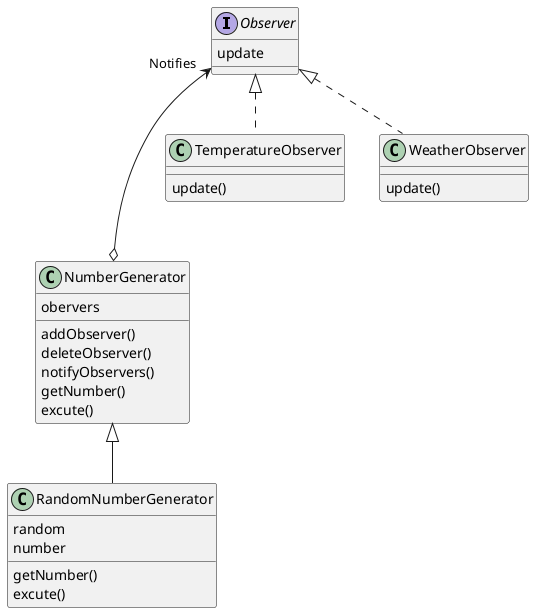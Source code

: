 @startuml
Interface Observer{
    update
}
class NumberGenerator{
    obervers
    addObserver()
    deleteObserver()
    notifyObservers()
    getNumber()
    excute()
}
class TemperatureObserver{
    update()
}
class WeatherObserver{
    update()
}

class RandomNumberGenerator{
    random
    number
    getNumber()
    excute()
}
Observer <|.. TemperatureObserver
Observer <|.. WeatherObserver
NumberGenerator  <|-- RandomNumberGenerator
Observer "Notifies  "<---o NumberGenerator
@enduml